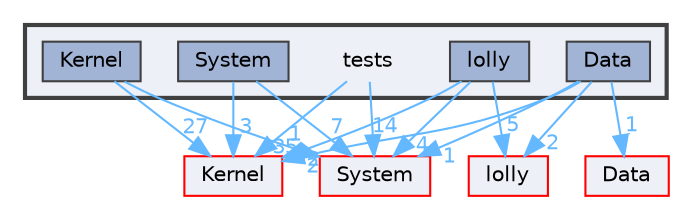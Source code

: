 digraph "tests"
{
 // LATEX_PDF_SIZE
  bgcolor="transparent";
  edge [fontname=Helvetica,fontsize=10,labelfontname=Helvetica,labelfontsize=10];
  node [fontname=Helvetica,fontsize=10,shape=box,height=0.2,width=0.4];
  compound=true
  subgraph clusterdir_59425e443f801f1f2fd8bbe4959a3ccf {
    graph [ bgcolor="#edf0f7", pencolor="grey25", label="", fontname=Helvetica,fontsize=10 style="filled,bold", URL="dir_59425e443f801f1f2fd8bbe4959a3ccf.html",tooltip=""]
    dir_59425e443f801f1f2fd8bbe4959a3ccf [shape=plaintext, label="tests"];
  dir_0e16d6e1be87168091a429944e6ef96f [label="Data", fillcolor="#a2b4d6", color="grey25", style="filled", URL="dir_0e16d6e1be87168091a429944e6ef96f.html",tooltip=""];
  dir_b3a824bd1972d499ced956e15ea89baa [label="Kernel", fillcolor="#a2b4d6", color="grey25", style="filled", URL="dir_b3a824bd1972d499ced956e15ea89baa.html",tooltip=""];
  dir_906012d88d63f17afb541864e9a9bce2 [label="lolly", fillcolor="#a2b4d6", color="grey25", style="filled", URL="dir_906012d88d63f17afb541864e9a9bce2.html",tooltip=""];
  dir_df16762c41d55ab81241d1dd50493298 [label="System", fillcolor="#a2b4d6", color="grey25", style="filled", URL="dir_df16762c41d55ab81241d1dd50493298.html",tooltip=""];
  }
  dir_4e4e38b7a3cbd015b31043c806009c51 [label="lolly", fillcolor="#edf0f7", color="red", style="filled", URL="dir_4e4e38b7a3cbd015b31043c806009c51.html",tooltip=""];
  dir_52bed8acfaac088d5968cb2c84d7645d [label="Kernel", fillcolor="#edf0f7", color="red", style="filled", URL="dir_52bed8acfaac088d5968cb2c84d7645d.html",tooltip=""];
  dir_9af51e3826d4f9e80d9103b2de543e84 [label="System", fillcolor="#edf0f7", color="red", style="filled", URL="dir_9af51e3826d4f9e80d9103b2de543e84.html",tooltip=""];
  dir_e3d743d0ec9b4013b28b5d69101bc7fb [label="Data", fillcolor="#edf0f7", color="red", style="filled", URL="dir_e3d743d0ec9b4013b28b5d69101bc7fb.html",tooltip=""];
  dir_59425e443f801f1f2fd8bbe4959a3ccf->dir_52bed8acfaac088d5968cb2c84d7645d [headlabel="35", labeldistance=1.5 headhref="dir_000041_000024.html" color="steelblue1" fontcolor="steelblue1"];
  dir_59425e443f801f1f2fd8bbe4959a3ccf->dir_9af51e3826d4f9e80d9103b2de543e84 [headlabel="14", labeldistance=1.5 headhref="dir_000041_000038.html" color="steelblue1" fontcolor="steelblue1"];
  dir_0e16d6e1be87168091a429944e6ef96f->dir_52bed8acfaac088d5968cb2c84d7645d [headlabel="2", labeldistance=1.5 headhref="dir_000009_000024.html" color="steelblue1" fontcolor="steelblue1"];
  dir_0e16d6e1be87168091a429944e6ef96f->dir_4e4e38b7a3cbd015b31043c806009c51 [headlabel="2", labeldistance=1.5 headhref="dir_000009_000027.html" color="steelblue1" fontcolor="steelblue1"];
  dir_0e16d6e1be87168091a429944e6ef96f->dir_9af51e3826d4f9e80d9103b2de543e84 [headlabel="1", labeldistance=1.5 headhref="dir_000009_000038.html" color="steelblue1" fontcolor="steelblue1"];
  dir_0e16d6e1be87168091a429944e6ef96f->dir_e3d743d0ec9b4013b28b5d69101bc7fb [headlabel="1", labeldistance=1.5 headhref="dir_000009_000007.html" color="steelblue1" fontcolor="steelblue1"];
  dir_b3a824bd1972d499ced956e15ea89baa->dir_52bed8acfaac088d5968cb2c84d7645d [headlabel="27", labeldistance=1.5 headhref="dir_000025_000024.html" color="steelblue1" fontcolor="steelblue1"];
  dir_b3a824bd1972d499ced956e15ea89baa->dir_9af51e3826d4f9e80d9103b2de543e84 [headlabel="1", labeldistance=1.5 headhref="dir_000025_000038.html" color="steelblue1" fontcolor="steelblue1"];
  dir_906012d88d63f17afb541864e9a9bce2->dir_4e4e38b7a3cbd015b31043c806009c51 [headlabel="5", labeldistance=1.5 headhref="dir_000028_000027.html" color="steelblue1" fontcolor="steelblue1"];
  dir_906012d88d63f17afb541864e9a9bce2->dir_52bed8acfaac088d5968cb2c84d7645d [headlabel="2", labeldistance=1.5 headhref="dir_000028_000024.html" color="steelblue1" fontcolor="steelblue1"];
  dir_906012d88d63f17afb541864e9a9bce2->dir_9af51e3826d4f9e80d9103b2de543e84 [headlabel="4", labeldistance=1.5 headhref="dir_000028_000038.html" color="steelblue1" fontcolor="steelblue1"];
  dir_df16762c41d55ab81241d1dd50493298->dir_52bed8acfaac088d5968cb2c84d7645d [headlabel="3", labeldistance=1.5 headhref="dir_000040_000024.html" color="steelblue1" fontcolor="steelblue1"];
  dir_df16762c41d55ab81241d1dd50493298->dir_9af51e3826d4f9e80d9103b2de543e84 [headlabel="7", labeldistance=1.5 headhref="dir_000040_000038.html" color="steelblue1" fontcolor="steelblue1"];
}
